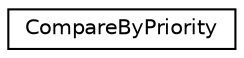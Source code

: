 digraph "Graphical Class Hierarchy"
{
  edge [fontname="Helvetica",fontsize="10",labelfontname="Helvetica",labelfontsize="10"];
  node [fontname="Helvetica",fontsize="10",shape=record];
  rankdir="LR";
  Node0 [label="CompareByPriority",height=0.2,width=0.4,color="black", fillcolor="white", style="filled",URL="$db/d8b/struct_compare_by_priority.html"];
}
